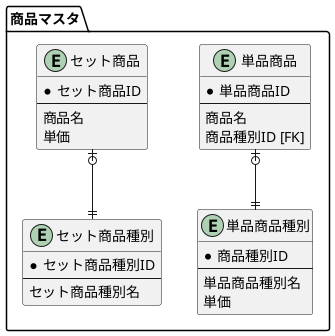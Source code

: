@startuml

package 商品マスタ {
    entity 単品商品 {
        * 単品商品ID
        --
        商品名
        商品種別ID [FK]
    }

    entity 単品商品種別 {
        * 商品種別ID
        --
        単品商品種別名
        単価
    }

    entity セット商品 {
        * セット商品ID
        --
        商品名
        単価
    }

    entity セット商品種別 {
        * セット商品種別ID
        --
        セット商品種別名
    }

    単品商品 |o--|| 単品商品種別
    セット商品 |o--|| セット商品種別
}

@enduml